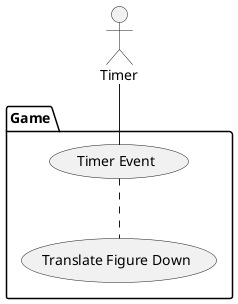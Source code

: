 @startuml
  actor Timer

  package "Game" {
    (Timer Event) as UC
    UC ..(Translate Figure Down)
  }

  Timer -- UC 


@enduml